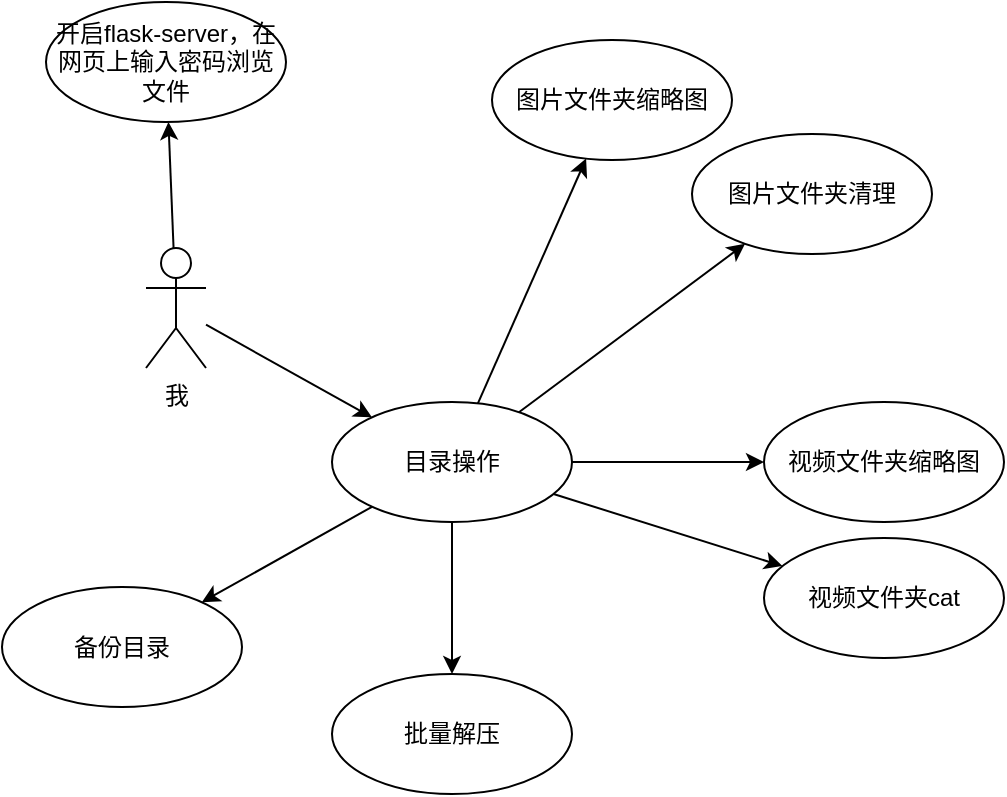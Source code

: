 <mxfile version="12.2.4" pages="1"><diagram id="X0AxsXkJ6yQCTaR88RTf" name="Page-1"><mxGraphModel dx="1041" dy="775" grid="0" gridSize="10" guides="1" tooltips="1" connect="1" arrows="1" fold="1" page="0" pageScale="1" pageWidth="827" pageHeight="1169" math="0" shadow="0"><root><mxCell id="0"/><mxCell id="1" parent="0"/><mxCell id="18" style="edgeStyle=none;rounded=0;orthogonalLoop=1;jettySize=auto;html=1;" parent="1" source="2" target="21" edge="1"><mxGeometry relative="1" as="geometry"><mxPoint x="353.57" y="244.482" as="targetPoint"/></mxGeometry></mxCell><mxCell id="26" style="edgeStyle=none;rounded=0;orthogonalLoop=1;jettySize=auto;html=1;" parent="1" source="2" target="25" edge="1"><mxGeometry relative="1" as="geometry"/></mxCell><mxCell id="2" value="我" style="shape=umlActor;verticalLabelPosition=bottom;labelBackgroundColor=#ffffff;verticalAlign=top;html=1;outlineConnect=0;" parent="1" vertex="1"><mxGeometry x="234" y="277" width="30" height="60" as="geometry"/></mxCell><mxCell id="13" value="图片文件夹缩略图" style="ellipse;whiteSpace=wrap;html=1;fillColor=#ffffff;" parent="1" vertex="1"><mxGeometry x="407" y="173" width="120" height="60" as="geometry"/></mxCell><mxCell id="14" value="视频文件夹缩略图" style="ellipse;whiteSpace=wrap;html=1;fillColor=#ffffff;" parent="1" vertex="1"><mxGeometry x="543" y="354" width="120" height="60" as="geometry"/></mxCell><mxCell id="21" value="开启flask-server，在网页上输入密码浏览文件" style="ellipse;whiteSpace=wrap;html=1;fillColor=#ffffff;" parent="1" vertex="1"><mxGeometry x="184" y="154" width="120" height="60" as="geometry"/></mxCell><mxCell id="28" style="edgeStyle=none;rounded=0;orthogonalLoop=1;jettySize=auto;html=1;" parent="1" source="25" target="27" edge="1"><mxGeometry relative="1" as="geometry"/></mxCell><mxCell id="30" style="edgeStyle=none;rounded=0;orthogonalLoop=1;jettySize=auto;html=1;" parent="1" source="25" target="13" edge="1"><mxGeometry relative="1" as="geometry"><mxPoint x="458.094" y="258.084" as="targetPoint"/></mxGeometry></mxCell><mxCell id="32" style="edgeStyle=none;rounded=0;orthogonalLoop=1;jettySize=auto;html=1;" parent="1" source="25" target="31" edge="1"><mxGeometry relative="1" as="geometry"/></mxCell><mxCell id="34" style="edgeStyle=none;rounded=0;orthogonalLoop=1;jettySize=auto;html=1;" parent="1" source="25" target="33" edge="1"><mxGeometry relative="1" as="geometry"/></mxCell><mxCell id="35" style="edgeStyle=none;rounded=0;orthogonalLoop=1;jettySize=auto;html=1;" parent="1" source="25" target="14" edge="1"><mxGeometry relative="1" as="geometry"/></mxCell><mxCell id="37" style="edgeStyle=none;rounded=0;orthogonalLoop=1;jettySize=auto;html=1;" parent="1" source="25" target="36" edge="1"><mxGeometry relative="1" as="geometry"/></mxCell><mxCell id="25" value="目录操作" style="ellipse;whiteSpace=wrap;html=1;fillColor=#ffffff;" parent="1" vertex="1"><mxGeometry x="327" y="354" width="120" height="60" as="geometry"/></mxCell><mxCell id="27" value="批量解压" style="ellipse;whiteSpace=wrap;html=1;fillColor=#ffffff;" parent="1" vertex="1"><mxGeometry x="327" y="490" width="120" height="60" as="geometry"/></mxCell><mxCell id="31" value="备份目录" style="ellipse;whiteSpace=wrap;html=1;fillColor=#ffffff;" parent="1" vertex="1"><mxGeometry x="162" y="446.5" width="120" height="60" as="geometry"/></mxCell><mxCell id="33" value="图片文件夹清理" style="ellipse;whiteSpace=wrap;html=1;fillColor=#ffffff;" parent="1" vertex="1"><mxGeometry x="507" y="220" width="120" height="60" as="geometry"/></mxCell><mxCell id="36" value="视频文件夹cat" style="ellipse;whiteSpace=wrap;html=1;fillColor=#ffffff;" parent="1" vertex="1"><mxGeometry x="543" y="422" width="120" height="60" as="geometry"/></mxCell></root></mxGraphModel></diagram></mxfile>